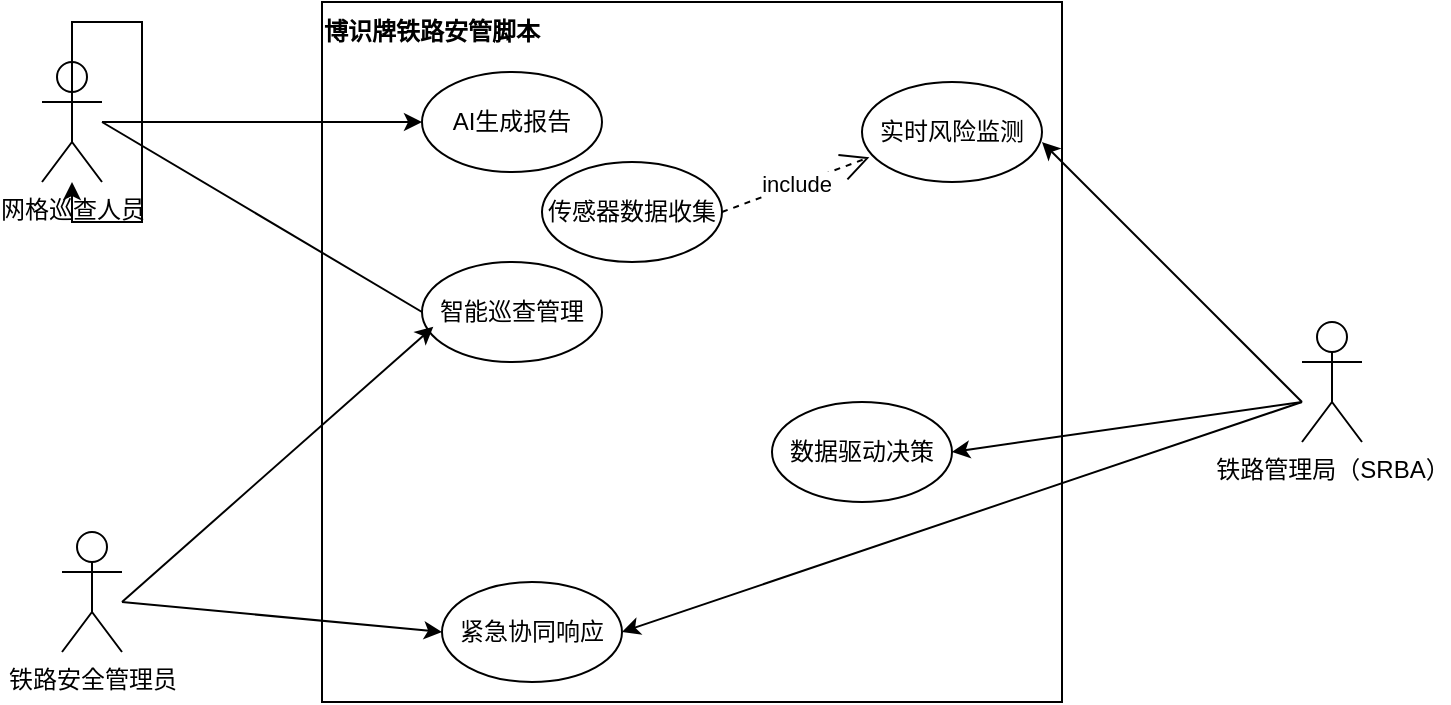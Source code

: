 <mxfile version="26.2.14">
  <diagram name="Page-1" id="zwPUZ0ZAjRUvjpJGM2cx">
    <mxGraphModel dx="1213" dy="764" grid="1" gridSize="10" guides="1" tooltips="1" connect="1" arrows="1" fold="1" page="1" pageScale="1" pageWidth="850" pageHeight="1100" math="0" shadow="0">
      <root>
        <mxCell id="0" />
        <mxCell id="1" parent="0" />
        <mxCell id="StjcD9igXxpSYHUtBaek-1" value="" style="rounded=0;whiteSpace=wrap;html=1;" parent="1" vertex="1">
          <mxGeometry x="200" y="60" width="370" height="350" as="geometry" />
        </mxCell>
        <mxCell id="nqc88jgz3fjYA0PVqJkv-2" value="" style="edgeStyle=orthogonalEdgeStyle;rounded=0;orthogonalLoop=1;jettySize=auto;html=1;entryX=0;entryY=0.5;entryDx=0;entryDy=0;" edge="1" parent="1" source="ZjPzJsnhtZLy97XdNLoB-1" target="ZjPzJsnhtZLy97XdNLoB-6">
          <mxGeometry relative="1" as="geometry" />
        </mxCell>
        <mxCell id="ZjPzJsnhtZLy97XdNLoB-1" value="&lt;font style=&quot;vertical-align: inherit;&quot;&gt;&lt;font style=&quot;vertical-align: inherit;&quot;&gt;网格巡查人员&lt;/font&gt;&lt;/font&gt;" style="shape=umlActor;verticalLabelPosition=bottom;verticalAlign=top;html=1;outlineConnect=0;" parent="1" vertex="1">
          <mxGeometry x="60" y="90" width="30" height="60" as="geometry" />
        </mxCell>
        <mxCell id="ZjPzJsnhtZLy97XdNLoB-2" value="&lt;font style=&quot;vertical-align: inherit;&quot;&gt;&lt;font style=&quot;vertical-align: inherit;&quot;&gt;铁路安全管理员&lt;/font&gt;&lt;/font&gt;" style="shape=umlActor;verticalLabelPosition=bottom;verticalAlign=top;html=1;outlineConnect=0;" parent="1" vertex="1">
          <mxGeometry x="70" y="325" width="30" height="60" as="geometry" />
        </mxCell>
        <mxCell id="ZjPzJsnhtZLy97XdNLoB-3" value="&lt;font style=&quot;vertical-align: inherit;&quot;&gt;&lt;font style=&quot;vertical-align: inherit;&quot;&gt;铁路管理局（SRBA）&lt;/font&gt;&lt;/font&gt;" style="shape=umlActor;verticalLabelPosition=bottom;verticalAlign=top;html=1;outlineConnect=0;" parent="1" vertex="1">
          <mxGeometry x="690" y="220" width="30" height="60" as="geometry" />
        </mxCell>
        <mxCell id="ZjPzJsnhtZLy97XdNLoB-6" value="AI生成报告" style="ellipse;whiteSpace=wrap;html=1;" parent="1" vertex="1">
          <mxGeometry x="250" y="95" width="90" height="50" as="geometry" />
        </mxCell>
        <mxCell id="ZjPzJsnhtZLy97XdNLoB-7" value="实时风险监测" style="ellipse;whiteSpace=wrap;html=1;" parent="1" vertex="1">
          <mxGeometry x="470" y="100" width="90" height="50" as="geometry" />
        </mxCell>
        <mxCell id="ZjPzJsnhtZLy97XdNLoB-9" value="智能巡查管理" style="ellipse;whiteSpace=wrap;html=1;" parent="1" vertex="1">
          <mxGeometry x="250" y="190" width="90" height="50" as="geometry" />
        </mxCell>
        <mxCell id="ZjPzJsnhtZLy97XdNLoB-15" value="传感器数据收集" style="ellipse;whiteSpace=wrap;html=1;" parent="1" vertex="1">
          <mxGeometry x="310" y="140" width="90" height="50" as="geometry" />
        </mxCell>
        <mxCell id="ZjPzJsnhtZLy97XdNLoB-19" value="紧急协同响应" style="ellipse;whiteSpace=wrap;html=1;" parent="1" vertex="1">
          <mxGeometry x="260" y="350" width="90" height="50" as="geometry" />
        </mxCell>
        <mxCell id="ZjPzJsnhtZLy97XdNLoB-21" value="数据驱动决策" style="ellipse;whiteSpace=wrap;html=1;" parent="1" vertex="1">
          <mxGeometry x="425" y="260" width="90" height="50" as="geometry" />
        </mxCell>
        <mxCell id="nqc88jgz3fjYA0PVqJkv-1" value="&lt;div data-docx-has-block-data=&quot;false&quot; data-lark-html-role=&quot;root&quot; data-page-id=&quot;YEhrdIaTvoggZvxtlEtc4QMWnRe&quot;&gt;&lt;div class=&quot;old-record-id-EgNMd8jZPobp9axW8APcuTESnOb&quot;&gt;&lt;strong&gt;博识牌铁路安管脚本&lt;/strong&gt;&lt;/div&gt;&lt;/div&gt;&lt;span class=&quot;lark-record-clipboard&quot; data-lark-record-format=&quot;docx/text&quot; data-lark-record-data=&quot;{&amp;quot;rootId&amp;quot;:&amp;quot;YEhrdIaTvoggZvxtlEtc4QMWnRe&amp;quot;,&amp;quot;text&amp;quot;:{&amp;quot;initialAttributedTexts&amp;quot;:{&amp;quot;text&amp;quot;:{&amp;quot;0&amp;quot;:&amp;quot;博识牌铁路安管脚本&amp;quot;},&amp;quot;attribs&amp;quot;:{&amp;quot;0&amp;quot;:&amp;quot;*0*1+9&amp;quot;}},&amp;quot;apool&amp;quot;:{&amp;quot;numToAttrib&amp;quot;:{&amp;quot;0&amp;quot;:[&amp;quot;author&amp;quot;,&amp;quot;7369065156772184067&amp;quot;],&amp;quot;1&amp;quot;:[&amp;quot;bold&amp;quot;,&amp;quot;true&amp;quot;]},&amp;quot;nextNum&amp;quot;:2}},&amp;quot;type&amp;quot;:&amp;quot;text&amp;quot;,&amp;quot;referenceRecordMap&amp;quot;:{},&amp;quot;extra&amp;quot;:{&amp;quot;channel&amp;quot;:&amp;quot;saas&amp;quot;,&amp;quot;isEqualBlockSelection&amp;quot;:false,&amp;quot;pasteRandomId&amp;quot;:&amp;quot;719aeff2-7f1b-4116-b2ea-c4e05b10d2c9&amp;quot;,&amp;quot;mention_page_title&amp;quot;:{},&amp;quot;external_mention_url&amp;quot;:{}},&amp;quot;isKeepQuoteContainer&amp;quot;:false,&amp;quot;isFromCode&amp;quot;:false,&amp;quot;selection&amp;quot;:[{&amp;quot;id&amp;quot;:34,&amp;quot;type&amp;quot;:&amp;quot;text&amp;quot;,&amp;quot;selection&amp;quot;:{&amp;quot;start&amp;quot;:44,&amp;quot;end&amp;quot;:53},&amp;quot;recordId&amp;quot;:&amp;quot;EgNMd8jZPobp9axW8APcuTESnOb&amp;quot;}],&amp;quot;payloadMap&amp;quot;:{},&amp;quot;isCut&amp;quot;:false}&quot;&gt;&lt;/span&gt;" style="text;html=1;align=center;verticalAlign=middle;whiteSpace=wrap;rounded=0;" vertex="1" parent="1">
          <mxGeometry x="200" y="60" width="110" height="30" as="geometry" />
        </mxCell>
        <mxCell id="nqc88jgz3fjYA0PVqJkv-3" style="edgeStyle=orthogonalEdgeStyle;rounded=0;orthogonalLoop=1;jettySize=auto;html=1;exitX=0.5;exitY=0.5;exitDx=0;exitDy=0;exitPerimeter=0;" edge="1" parent="1" source="ZjPzJsnhtZLy97XdNLoB-1" target="ZjPzJsnhtZLy97XdNLoB-1">
          <mxGeometry relative="1" as="geometry" />
        </mxCell>
        <mxCell id="nqc88jgz3fjYA0PVqJkv-8" value="" style="endArrow=none;html=1;rounded=0;exitX=0;exitY=0.5;exitDx=0;exitDy=0;" edge="1" parent="1" source="ZjPzJsnhtZLy97XdNLoB-9">
          <mxGeometry width="50" height="50" relative="1" as="geometry">
            <mxPoint x="40" y="170" as="sourcePoint" />
            <mxPoint x="90" y="120" as="targetPoint" />
          </mxGeometry>
        </mxCell>
        <mxCell id="nqc88jgz3fjYA0PVqJkv-11" value="" style="endArrow=classic;html=1;rounded=0;entryX=1;entryY=0.5;entryDx=0;entryDy=0;" edge="1" parent="1" target="ZjPzJsnhtZLy97XdNLoB-19">
          <mxGeometry width="50" height="50" relative="1" as="geometry">
            <mxPoint x="690" y="260" as="sourcePoint" />
            <mxPoint x="560" y="370" as="targetPoint" />
          </mxGeometry>
        </mxCell>
        <mxCell id="nqc88jgz3fjYA0PVqJkv-12" value="" style="endArrow=classic;html=1;rounded=0;" edge="1" parent="1">
          <mxGeometry width="50" height="50" relative="1" as="geometry">
            <mxPoint x="690" y="260" as="sourcePoint" />
            <mxPoint x="560" y="130" as="targetPoint" />
          </mxGeometry>
        </mxCell>
        <mxCell id="nqc88jgz3fjYA0PVqJkv-13" value="" style="endArrow=classic;html=1;rounded=0;entryX=1;entryY=0.5;entryDx=0;entryDy=0;" edge="1" parent="1" target="ZjPzJsnhtZLy97XdNLoB-21">
          <mxGeometry width="50" height="50" relative="1" as="geometry">
            <mxPoint x="690" y="260" as="sourcePoint" />
            <mxPoint x="540" y="290" as="targetPoint" />
          </mxGeometry>
        </mxCell>
        <mxCell id="nqc88jgz3fjYA0PVqJkv-20" value="include" style="endArrow=open;endSize=12;dashed=1;html=1;rounded=0;entryX=0.041;entryY=0.753;entryDx=0;entryDy=0;entryPerimeter=0;exitX=1;exitY=0.5;exitDx=0;exitDy=0;" edge="1" parent="1" source="ZjPzJsnhtZLy97XdNLoB-15" target="ZjPzJsnhtZLy97XdNLoB-7">
          <mxGeometry width="160" relative="1" as="geometry">
            <mxPoint x="410" y="150" as="sourcePoint" />
            <mxPoint x="570" y="150" as="targetPoint" />
          </mxGeometry>
        </mxCell>
        <mxCell id="nqc88jgz3fjYA0PVqJkv-21" value="" style="endArrow=classic;html=1;rounded=0;entryX=0;entryY=0.5;entryDx=0;entryDy=0;" edge="1" parent="1" target="ZjPzJsnhtZLy97XdNLoB-19">
          <mxGeometry width="50" height="50" relative="1" as="geometry">
            <mxPoint x="100" y="360" as="sourcePoint" />
            <mxPoint x="450" y="370" as="targetPoint" />
          </mxGeometry>
        </mxCell>
        <mxCell id="nqc88jgz3fjYA0PVqJkv-22" value="" style="endArrow=classic;html=1;rounded=0;entryX=0.063;entryY=0.647;entryDx=0;entryDy=0;entryPerimeter=0;" edge="1" parent="1" target="ZjPzJsnhtZLy97XdNLoB-9">
          <mxGeometry width="50" height="50" relative="1" as="geometry">
            <mxPoint x="100" y="360" as="sourcePoint" />
            <mxPoint x="450" y="370" as="targetPoint" />
          </mxGeometry>
        </mxCell>
      </root>
    </mxGraphModel>
  </diagram>
</mxfile>
